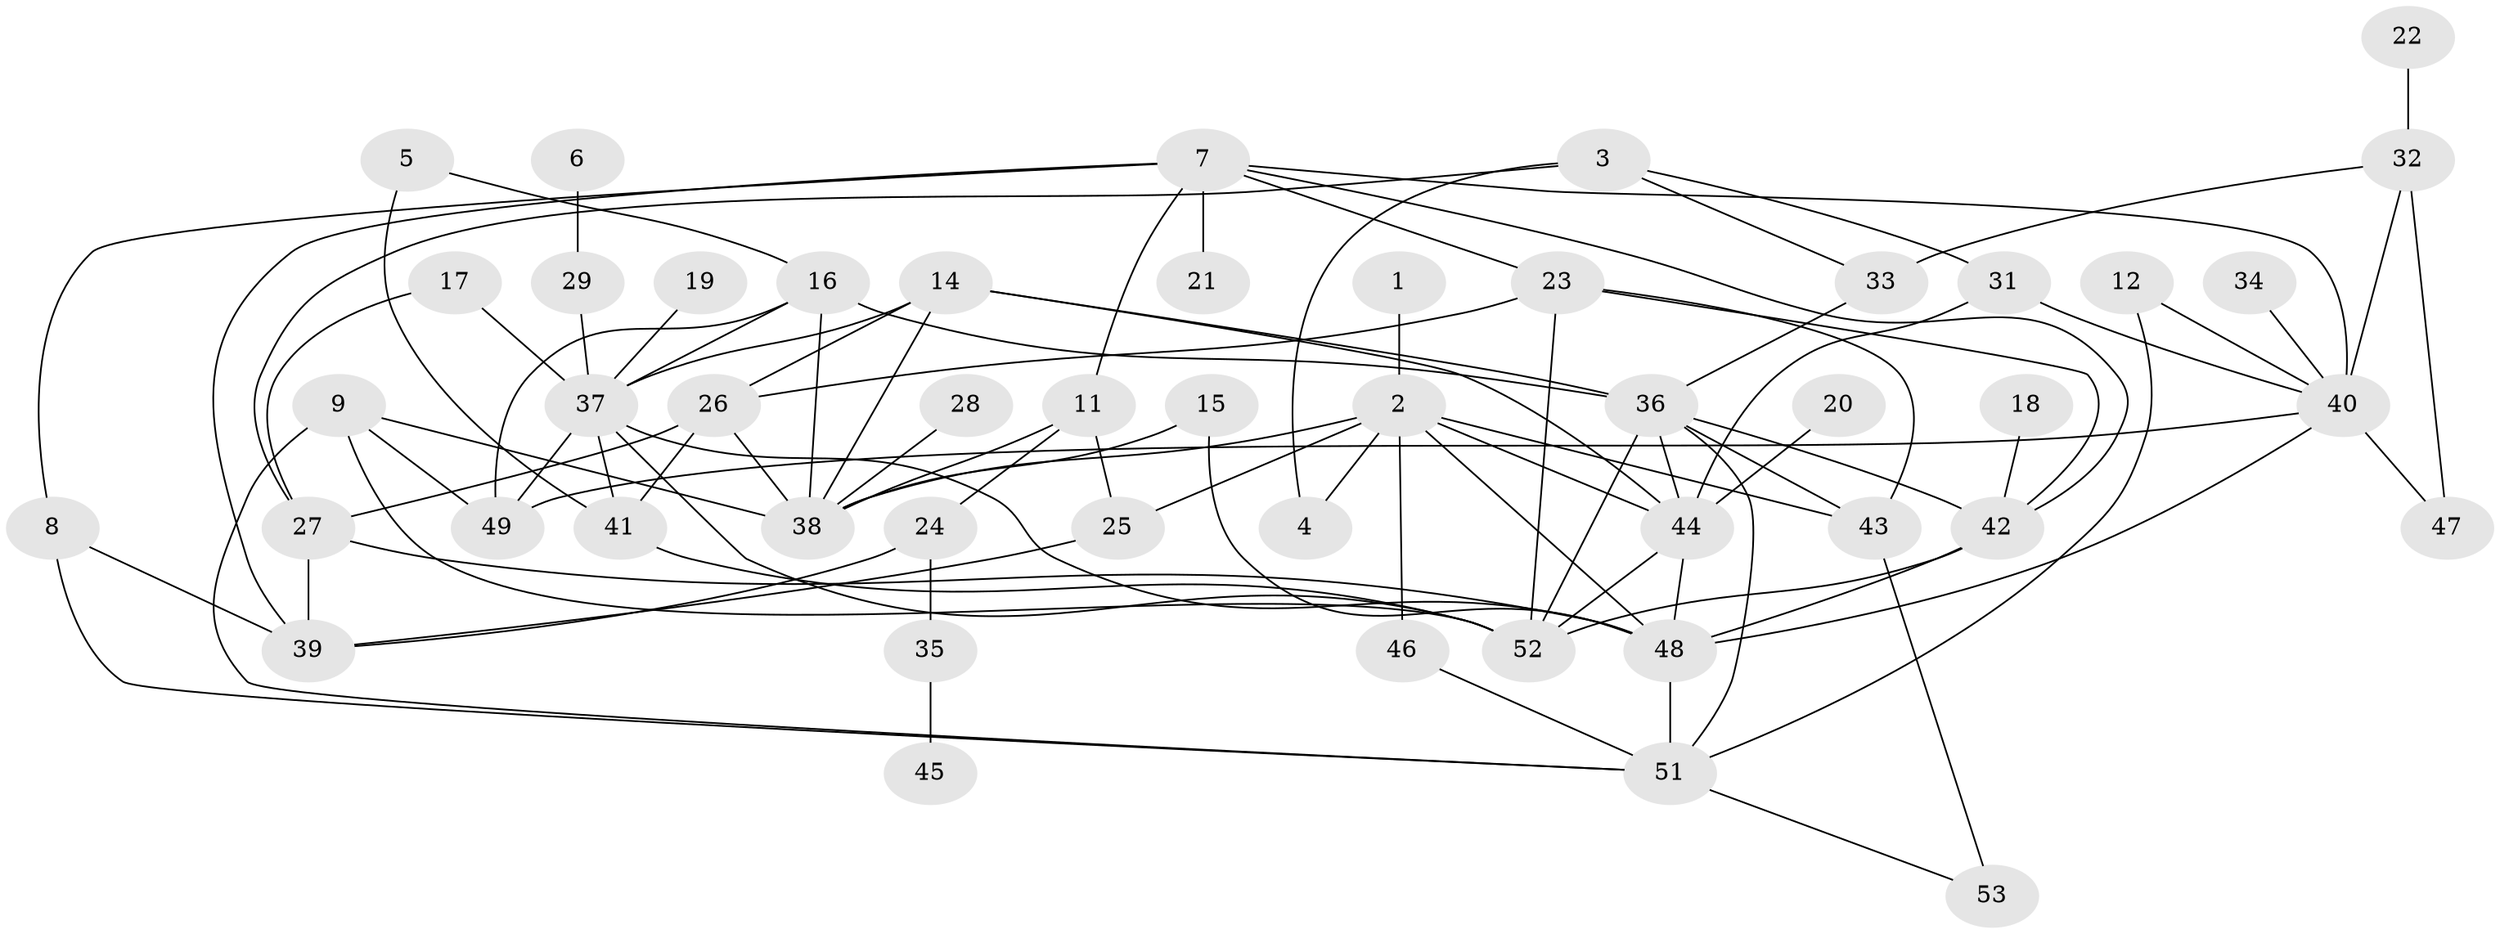 // original degree distribution, {3: 0.20952380952380953, 5: 0.11428571428571428, 4: 0.17142857142857143, 7: 0.009523809523809525, 2: 0.2857142857142857, 1: 0.13333333333333333, 9: 0.009523809523809525, 6: 0.02857142857142857, 0: 0.0380952380952381}
// Generated by graph-tools (version 1.1) at 2025/49/03/09/25 03:49:06]
// undirected, 49 vertices, 93 edges
graph export_dot {
graph [start="1"]
  node [color=gray90,style=filled];
  1;
  2;
  3;
  4;
  5;
  6;
  7;
  8;
  9;
  11;
  12;
  14;
  15;
  16;
  17;
  18;
  19;
  20;
  21;
  22;
  23;
  24;
  25;
  26;
  27;
  28;
  29;
  31;
  32;
  33;
  34;
  35;
  36;
  37;
  38;
  39;
  40;
  41;
  42;
  43;
  44;
  45;
  46;
  47;
  48;
  49;
  51;
  52;
  53;
  1 -- 2 [weight=1.0];
  2 -- 4 [weight=1.0];
  2 -- 25 [weight=1.0];
  2 -- 38 [weight=2.0];
  2 -- 43 [weight=1.0];
  2 -- 44 [weight=1.0];
  2 -- 46 [weight=1.0];
  2 -- 48 [weight=1.0];
  3 -- 4 [weight=1.0];
  3 -- 27 [weight=1.0];
  3 -- 31 [weight=1.0];
  3 -- 33 [weight=1.0];
  5 -- 16 [weight=1.0];
  5 -- 41 [weight=1.0];
  6 -- 29 [weight=1.0];
  7 -- 8 [weight=1.0];
  7 -- 11 [weight=1.0];
  7 -- 21 [weight=1.0];
  7 -- 23 [weight=1.0];
  7 -- 39 [weight=1.0];
  7 -- 40 [weight=1.0];
  7 -- 42 [weight=1.0];
  8 -- 39 [weight=1.0];
  8 -- 51 [weight=1.0];
  9 -- 38 [weight=1.0];
  9 -- 49 [weight=1.0];
  9 -- 51 [weight=1.0];
  9 -- 52 [weight=1.0];
  11 -- 24 [weight=1.0];
  11 -- 25 [weight=1.0];
  11 -- 38 [weight=1.0];
  12 -- 40 [weight=1.0];
  12 -- 51 [weight=1.0];
  14 -- 26 [weight=1.0];
  14 -- 36 [weight=1.0];
  14 -- 37 [weight=1.0];
  14 -- 38 [weight=1.0];
  14 -- 44 [weight=1.0];
  15 -- 38 [weight=1.0];
  15 -- 48 [weight=1.0];
  16 -- 36 [weight=1.0];
  16 -- 37 [weight=1.0];
  16 -- 38 [weight=1.0];
  16 -- 49 [weight=2.0];
  17 -- 27 [weight=1.0];
  17 -- 37 [weight=1.0];
  18 -- 42 [weight=1.0];
  19 -- 37 [weight=1.0];
  20 -- 44 [weight=1.0];
  22 -- 32 [weight=1.0];
  23 -- 26 [weight=1.0];
  23 -- 42 [weight=1.0];
  23 -- 43 [weight=1.0];
  23 -- 52 [weight=1.0];
  24 -- 35 [weight=1.0];
  24 -- 39 [weight=1.0];
  25 -- 39 [weight=1.0];
  26 -- 27 [weight=1.0];
  26 -- 38 [weight=1.0];
  26 -- 41 [weight=1.0];
  27 -- 39 [weight=1.0];
  27 -- 48 [weight=1.0];
  28 -- 38 [weight=1.0];
  29 -- 37 [weight=1.0];
  31 -- 40 [weight=1.0];
  31 -- 44 [weight=1.0];
  32 -- 33 [weight=1.0];
  32 -- 40 [weight=1.0];
  32 -- 47 [weight=1.0];
  33 -- 36 [weight=1.0];
  34 -- 40 [weight=1.0];
  35 -- 45 [weight=1.0];
  36 -- 42 [weight=1.0];
  36 -- 43 [weight=2.0];
  36 -- 44 [weight=1.0];
  36 -- 51 [weight=1.0];
  36 -- 52 [weight=1.0];
  37 -- 41 [weight=1.0];
  37 -- 48 [weight=1.0];
  37 -- 49 [weight=2.0];
  37 -- 52 [weight=1.0];
  40 -- 47 [weight=1.0];
  40 -- 48 [weight=1.0];
  40 -- 49 [weight=1.0];
  41 -- 52 [weight=1.0];
  42 -- 48 [weight=2.0];
  42 -- 52 [weight=1.0];
  43 -- 53 [weight=1.0];
  44 -- 48 [weight=1.0];
  44 -- 52 [weight=1.0];
  46 -- 51 [weight=1.0];
  48 -- 51 [weight=1.0];
  51 -- 53 [weight=1.0];
}

